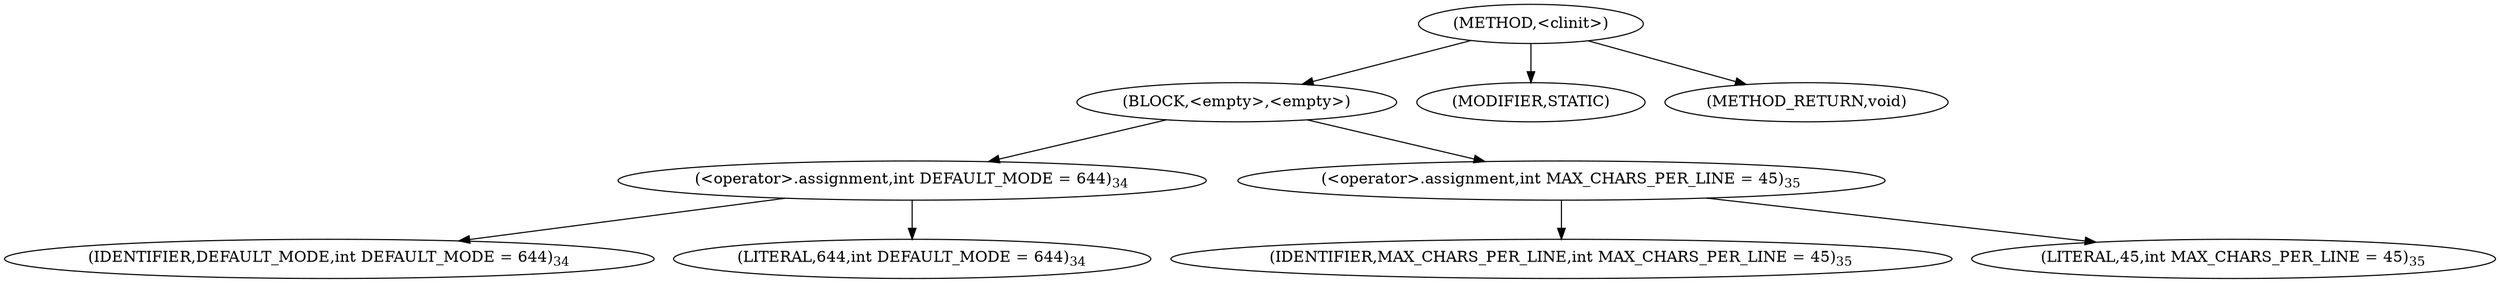 digraph "&lt;clinit&gt;" {  
"316" [label = <(METHOD,&lt;clinit&gt;)> ]
"317" [label = <(BLOCK,&lt;empty&gt;,&lt;empty&gt;)> ]
"318" [label = <(&lt;operator&gt;.assignment,int DEFAULT_MODE = 644)<SUB>34</SUB>> ]
"319" [label = <(IDENTIFIER,DEFAULT_MODE,int DEFAULT_MODE = 644)<SUB>34</SUB>> ]
"320" [label = <(LITERAL,644,int DEFAULT_MODE = 644)<SUB>34</SUB>> ]
"321" [label = <(&lt;operator&gt;.assignment,int MAX_CHARS_PER_LINE = 45)<SUB>35</SUB>> ]
"322" [label = <(IDENTIFIER,MAX_CHARS_PER_LINE,int MAX_CHARS_PER_LINE = 45)<SUB>35</SUB>> ]
"323" [label = <(LITERAL,45,int MAX_CHARS_PER_LINE = 45)<SUB>35</SUB>> ]
"324" [label = <(MODIFIER,STATIC)> ]
"325" [label = <(METHOD_RETURN,void)> ]
  "316" -> "317" 
  "316" -> "324" 
  "316" -> "325" 
  "317" -> "318" 
  "317" -> "321" 
  "318" -> "319" 
  "318" -> "320" 
  "321" -> "322" 
  "321" -> "323" 
}
